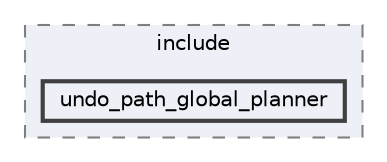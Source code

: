 digraph "smacc2_client_library/nav2z_client/custom_planners/undo_path_global_planner/include/undo_path_global_planner"
{
 // LATEX_PDF_SIZE
  bgcolor="transparent";
  edge [fontname=Helvetica,fontsize=10,labelfontname=Helvetica,labelfontsize=10];
  node [fontname=Helvetica,fontsize=10,shape=box,height=0.2,width=0.4];
  compound=true
  subgraph clusterdir_9150bd1d9e524b3d2a1381737b2d22a8 {
    graph [ bgcolor="#edf0f7", pencolor="grey50", label="include", fontname=Helvetica,fontsize=10 style="filled,dashed", URL="dir_9150bd1d9e524b3d2a1381737b2d22a8.html",tooltip=""]
  dir_9c5cc1231d77da51d41c30ac8a499d76 [label="undo_path_global_planner", fillcolor="#edf0f7", color="grey25", style="filled,bold", URL="dir_9c5cc1231d77da51d41c30ac8a499d76.html",tooltip=""];
  }
}
